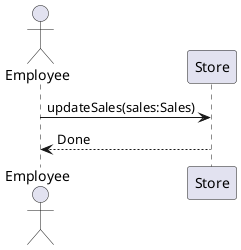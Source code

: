@startuml update_sales
actor Employee

Employee -> Store : updateSales(sales:Sales)
Store --> Employee : Done
@enduml